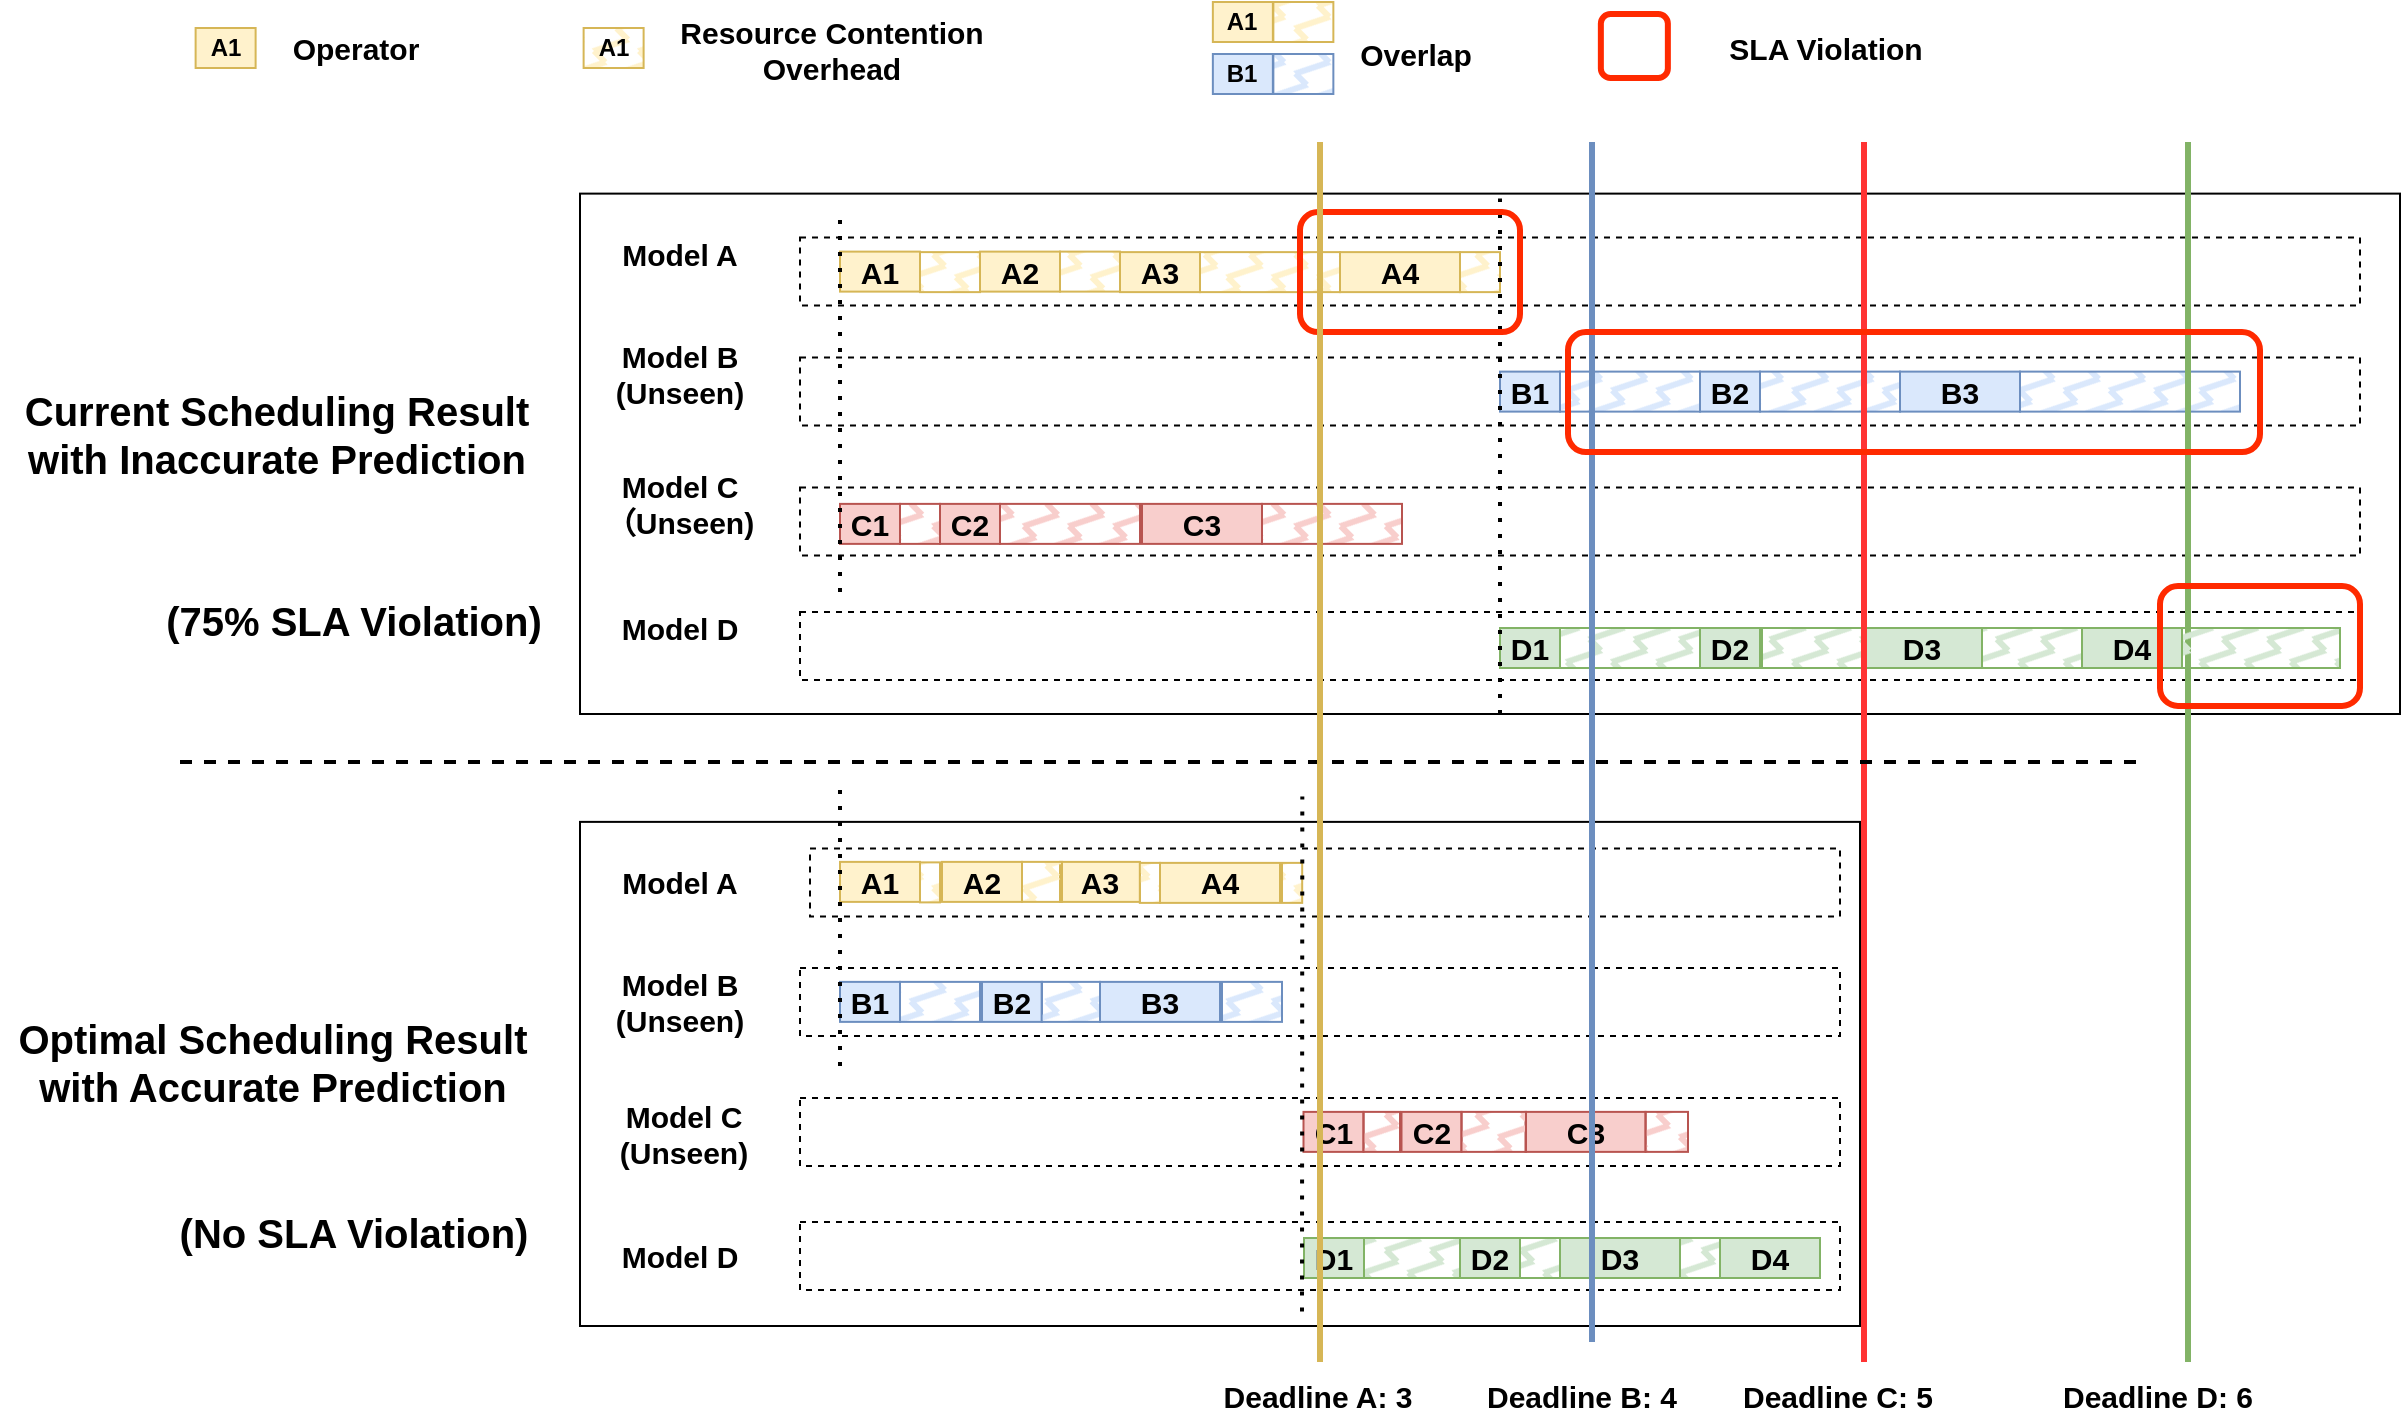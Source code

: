 <mxfile version="22.0.2" type="device">
  <diagram name="第 1 页" id="TXvhX6VAukvptAocqNGN">
    <mxGraphModel dx="2375" dy="902" grid="1" gridSize="10" guides="1" tooltips="1" connect="1" arrows="1" fold="1" page="1" pageScale="1" pageWidth="827" pageHeight="1169" math="0" shadow="0">
      <root>
        <mxCell id="0" />
        <mxCell id="1" parent="0" />
        <mxCell id="mOLojI1wZqAIwk1azhFG-13" value="A1" style="rounded=0;whiteSpace=wrap;html=1;fillColor=#fff2cc;strokeColor=#d6b656;shadow=0;glass=0;fillStyle=zigzag-line;fontStyle=1" parent="1" vertex="1">
          <mxGeometry x="-78.19" y="343" width="30" height="20" as="geometry" />
        </mxCell>
        <mxCell id="mOLojI1wZqAIwk1azhFG-14" value="A1" style="rounded=0;whiteSpace=wrap;html=1;fillColor=#fff2cc;strokeColor=#d6b656;fontStyle=1" parent="1" vertex="1">
          <mxGeometry x="-272.19" y="343" width="30" height="20" as="geometry" />
        </mxCell>
        <mxCell id="mOLojI1wZqAIwk1azhFG-15" value="&lt;font style=&quot;font-size: 15px;&quot;&gt;Overlap&lt;br&gt;&lt;/font&gt;" style="text;html=1;strokeColor=none;fillColor=none;align=center;verticalAlign=middle;whiteSpace=wrap;rounded=0;fontStyle=1" parent="1" vertex="1">
          <mxGeometry x="279" y="341" width="117.75" height="30" as="geometry" />
        </mxCell>
        <mxCell id="mOLojI1wZqAIwk1azhFG-16" value="&lt;font style=&quot;font-size: 15px;&quot;&gt;Operator&lt;/font&gt;" style="text;html=1;strokeColor=none;fillColor=none;align=center;verticalAlign=middle;whiteSpace=wrap;rounded=0;fontStyle=1" parent="1" vertex="1">
          <mxGeometry x="-242.19" y="338" width="100" height="30" as="geometry" />
        </mxCell>
        <mxCell id="aFEut-Nw3Kqnz-RKJ25N-1" value="" style="rounded=0;whiteSpace=wrap;html=1;fontStyle=1" parent="1" vertex="1">
          <mxGeometry x="-80" y="425.81" width="910" height="260.19" as="geometry" />
        </mxCell>
        <mxCell id="aFEut-Nw3Kqnz-RKJ25N-3" value="&lt;font style=&quot;font-size: 15px;&quot;&gt;Model A&lt;/font&gt;" style="text;html=1;strokeColor=none;fillColor=none;align=center;verticalAlign=middle;whiteSpace=wrap;rounded=0;fontStyle=1" parent="1" vertex="1">
          <mxGeometry x="-80" y="441.06" width="100" height="30" as="geometry" />
        </mxCell>
        <mxCell id="aFEut-Nw3Kqnz-RKJ25N-4" value="&lt;font style=&quot;font-size: 15px;&quot;&gt;Model B&lt;br&gt;(Unseen)&lt;br&gt;&lt;/font&gt;" style="text;html=1;strokeColor=none;fillColor=none;align=center;verticalAlign=middle;whiteSpace=wrap;rounded=0;fontStyle=1" parent="1" vertex="1">
          <mxGeometry x="-80" y="500.81" width="100" height="30" as="geometry" />
        </mxCell>
        <mxCell id="aFEut-Nw3Kqnz-RKJ25N-5" value="" style="rounded=0;whiteSpace=wrap;html=1;dashed=1;fontStyle=1;strokeColor=default;strokeWidth=1;" parent="1" vertex="1">
          <mxGeometry x="30" y="507.81" width="780" height="34" as="geometry" />
        </mxCell>
        <mxCell id="aFEut-Nw3Kqnz-RKJ25N-6" value="" style="rounded=0;whiteSpace=wrap;html=1;dashed=1;fontStyle=1;strokeColor=default;strokeWidth=1;" parent="1" vertex="1">
          <mxGeometry x="30" y="447.81" width="780" height="34" as="geometry" />
        </mxCell>
        <mxCell id="aFEut-Nw3Kqnz-RKJ25N-7" value="&lt;font style=&quot;font-size: 15px;&quot;&gt;A1&lt;/font&gt;" style="rounded=0;whiteSpace=wrap;html=1;fillColor=#fff2cc;strokeColor=#d6b656;fontStyle=1" parent="1" vertex="1">
          <mxGeometry x="50" y="454.81" width="40" height="20" as="geometry" />
        </mxCell>
        <mxCell id="aFEut-Nw3Kqnz-RKJ25N-8" value="&lt;font style=&quot;font-size: 15px;&quot;&gt;A2&lt;/font&gt;" style="rounded=0;whiteSpace=wrap;html=1;fillColor=#fff2cc;strokeColor=#d6b656;fontStyle=1" parent="1" vertex="1">
          <mxGeometry x="120" y="454.81" width="40" height="20" as="geometry" />
        </mxCell>
        <mxCell id="aFEut-Nw3Kqnz-RKJ25N-9" value="&lt;font style=&quot;font-size: 15px;&quot;&gt;A3&lt;/font&gt;" style="rounded=0;whiteSpace=wrap;html=1;fillColor=#fff2cc;strokeColor=#d6b656;fontStyle=1" parent="1" vertex="1">
          <mxGeometry x="190" y="455.06" width="40" height="20" as="geometry" />
        </mxCell>
        <mxCell id="aFEut-Nw3Kqnz-RKJ25N-10" value="&lt;font style=&quot;font-size: 15px;&quot;&gt;A4&lt;/font&gt;" style="rounded=0;whiteSpace=wrap;html=1;fillColor=#fff2cc;strokeColor=#d6b656;fontStyle=1" parent="1" vertex="1">
          <mxGeometry x="300" y="455.06" width="60" height="20" as="geometry" />
        </mxCell>
        <mxCell id="aFEut-Nw3Kqnz-RKJ25N-17" value="" style="rounded=0;whiteSpace=wrap;html=1;fillColor=#fff2cc;strokeColor=#d6b656;shadow=0;glass=0;fillStyle=zigzag-line;fontStyle=1" parent="1" vertex="1">
          <mxGeometry x="90" y="455.06" width="30" height="20" as="geometry" />
        </mxCell>
        <mxCell id="aFEut-Nw3Kqnz-RKJ25N-18" value="" style="rounded=0;whiteSpace=wrap;html=1;fillColor=#fff2cc;strokeColor=#d6b656;fillStyle=zigzag-line;fontStyle=1" parent="1" vertex="1">
          <mxGeometry x="160" y="454.81" width="30" height="20" as="geometry" />
        </mxCell>
        <mxCell id="aFEut-Nw3Kqnz-RKJ25N-19" value="" style="rounded=0;whiteSpace=wrap;html=1;fillColor=#fff2cc;strokeColor=#d6b656;fillStyle=zigzag-line;fontStyle=1" parent="1" vertex="1">
          <mxGeometry x="230" y="455.06" width="70" height="20" as="geometry" />
        </mxCell>
        <mxCell id="aFEut-Nw3Kqnz-RKJ25N-20" value="" style="rounded=0;whiteSpace=wrap;html=1;fillColor=#fff2cc;strokeColor=#d6b656;fillStyle=zigzag-line;fontStyle=1" parent="1" vertex="1">
          <mxGeometry x="360" y="455.06" width="20" height="20" as="geometry" />
        </mxCell>
        <mxCell id="aFEut-Nw3Kqnz-RKJ25N-34" value="&lt;font style=&quot;font-size: 20px;&quot;&gt;Current Scheduling Result with Inaccurate Prediction&lt;/font&gt;" style="text;html=1;strokeColor=none;fillColor=none;align=center;verticalAlign=middle;whiteSpace=wrap;rounded=0;rotation=0;fontStyle=1" parent="1" vertex="1">
          <mxGeometry x="-370" y="530.81" width="277" height="30" as="geometry" />
        </mxCell>
        <mxCell id="aFEut-Nw3Kqnz-RKJ25N-46" value="&lt;font style=&quot;font-size: 15px;&quot;&gt;Model C&lt;br&gt;（Unseen)&lt;br&gt;&lt;/font&gt;" style="text;html=1;strokeColor=none;fillColor=none;align=center;verticalAlign=middle;whiteSpace=wrap;rounded=0;fontStyle=1" parent="1" vertex="1">
          <mxGeometry x="-80" y="565.81" width="100" height="30" as="geometry" />
        </mxCell>
        <mxCell id="aFEut-Nw3Kqnz-RKJ25N-47" value="" style="rounded=0;whiteSpace=wrap;html=1;dashed=1;fontStyle=1" parent="1" vertex="1">
          <mxGeometry x="30" y="572.81" width="780" height="34" as="geometry" />
        </mxCell>
        <mxCell id="aFEut-Nw3Kqnz-RKJ25N-48" value="&lt;font style=&quot;font-size: 15px;&quot;&gt;C1&lt;/font&gt;" style="rounded=0;whiteSpace=wrap;html=1;fillColor=#f8cecc;strokeColor=#b85450;fontStyle=1" parent="1" vertex="1">
          <mxGeometry x="50" y="580.94" width="30" height="20" as="geometry" />
        </mxCell>
        <mxCell id="aFEut-Nw3Kqnz-RKJ25N-49" value="&lt;font style=&quot;font-size: 15px;&quot;&gt;C2&lt;/font&gt;" style="rounded=0;whiteSpace=wrap;html=1;fillColor=#f8cecc;strokeColor=#b85450;fontStyle=1" parent="1" vertex="1">
          <mxGeometry x="100" y="580.94" width="30" height="20" as="geometry" />
        </mxCell>
        <mxCell id="aFEut-Nw3Kqnz-RKJ25N-50" value="&lt;font style=&quot;font-size: 15px;&quot;&gt;C3&lt;/font&gt;" style="rounded=0;whiteSpace=wrap;html=1;fillColor=#f8cecc;strokeColor=#b85450;fontStyle=1" parent="1" vertex="1">
          <mxGeometry x="201" y="580.94" width="60" height="20" as="geometry" />
        </mxCell>
        <mxCell id="aFEut-Nw3Kqnz-RKJ25N-52" value="" style="rounded=0;whiteSpace=wrap;html=1;fillColor=#f8cecc;strokeColor=#b85450;fillStyle=zigzag-line;fontStyle=1" parent="1" vertex="1">
          <mxGeometry x="80" y="580.94" width="20" height="20" as="geometry" />
        </mxCell>
        <mxCell id="aFEut-Nw3Kqnz-RKJ25N-53" value="" style="rounded=0;whiteSpace=wrap;html=1;fillColor=#f8cecc;strokeColor=#b85450;fillStyle=zigzag-line;fontStyle=1" parent="1" vertex="1">
          <mxGeometry x="130" y="580.94" width="70" height="20" as="geometry" />
        </mxCell>
        <mxCell id="aFEut-Nw3Kqnz-RKJ25N-55" value="" style="rounded=0;whiteSpace=wrap;html=1;fillColor=#f8cecc;strokeColor=#b85450;fillStyle=zigzag-line;fontStyle=1" parent="1" vertex="1">
          <mxGeometry x="261" y="580.94" width="70" height="20" as="geometry" />
        </mxCell>
        <mxCell id="aFEut-Nw3Kqnz-RKJ25N-79" value="" style="rounded=0;whiteSpace=wrap;html=1;fontStyle=1" parent="1" vertex="1">
          <mxGeometry x="-80" y="739.94" width="640" height="252.06" as="geometry" />
        </mxCell>
        <mxCell id="aFEut-Nw3Kqnz-RKJ25N-81" value="&lt;font style=&quot;font-size: 15px;&quot;&gt;Model A&lt;/font&gt;" style="text;html=1;strokeColor=none;fillColor=none;align=center;verticalAlign=middle;whiteSpace=wrap;rounded=0;fontStyle=1" parent="1" vertex="1">
          <mxGeometry x="-80" y="755.19" width="100" height="30" as="geometry" />
        </mxCell>
        <mxCell id="aFEut-Nw3Kqnz-RKJ25N-82" value="&lt;font style=&quot;font-size: 15px;&quot;&gt;Model B&lt;br&gt;(Unseen)&lt;br&gt;&lt;/font&gt;" style="text;html=1;strokeColor=none;fillColor=none;align=center;verticalAlign=middle;whiteSpace=wrap;rounded=0;fontStyle=1" parent="1" vertex="1">
          <mxGeometry x="-80" y="814.94" width="100" height="30" as="geometry" />
        </mxCell>
        <mxCell id="aFEut-Nw3Kqnz-RKJ25N-83" value="" style="rounded=0;whiteSpace=wrap;html=1;dashed=1;fontStyle=1" parent="1" vertex="1">
          <mxGeometry x="30" y="812.94" width="520" height="34" as="geometry" />
        </mxCell>
        <mxCell id="aFEut-Nw3Kqnz-RKJ25N-84" value="" style="rounded=0;whiteSpace=wrap;html=1;dashed=1;fontStyle=1" parent="1" vertex="1">
          <mxGeometry x="35" y="753.19" width="515" height="34" as="geometry" />
        </mxCell>
        <mxCell id="aFEut-Nw3Kqnz-RKJ25N-85" value="&lt;font style=&quot;font-size: 15px;&quot;&gt;A1&lt;/font&gt;" style="rounded=0;whiteSpace=wrap;html=1;fillColor=#fff2cc;strokeColor=#d6b656;fontStyle=1" parent="1" vertex="1">
          <mxGeometry x="50" y="759.94" width="40" height="20" as="geometry" />
        </mxCell>
        <mxCell id="aFEut-Nw3Kqnz-RKJ25N-86" value="&lt;font style=&quot;font-size: 15px;&quot;&gt;A2&lt;/font&gt;" style="rounded=0;whiteSpace=wrap;html=1;fillColor=#fff2cc;strokeColor=#d6b656;fontStyle=1" parent="1" vertex="1">
          <mxGeometry x="101" y="759.94" width="40" height="20" as="geometry" />
        </mxCell>
        <mxCell id="aFEut-Nw3Kqnz-RKJ25N-87" value="&lt;font style=&quot;font-size: 15px;&quot;&gt;A3&lt;/font&gt;" style="rounded=0;whiteSpace=wrap;html=1;fillColor=#fff2cc;strokeColor=#d6b656;fontStyle=1" parent="1" vertex="1">
          <mxGeometry x="160" y="759.94" width="40" height="20" as="geometry" />
        </mxCell>
        <mxCell id="aFEut-Nw3Kqnz-RKJ25N-88" value="&lt;font style=&quot;font-size: 15px;&quot;&gt;A4&lt;/font&gt;" style="rounded=0;whiteSpace=wrap;html=1;fillColor=#fff2cc;strokeColor=#d6b656;fontStyle=1" parent="1" vertex="1">
          <mxGeometry x="210" y="760.44" width="60" height="20" as="geometry" />
        </mxCell>
        <mxCell id="aFEut-Nw3Kqnz-RKJ25N-89" value="&lt;font style=&quot;font-size: 15px;&quot;&gt;B1&lt;/font&gt;" style="rounded=0;whiteSpace=wrap;html=1;fillColor=#dae8fc;strokeColor=#6c8ebf;fontStyle=1" parent="1" vertex="1">
          <mxGeometry x="50" y="819.94" width="30" height="20" as="geometry" />
        </mxCell>
        <mxCell id="aFEut-Nw3Kqnz-RKJ25N-90" value="&lt;font style=&quot;font-size: 15px;&quot;&gt;B2&lt;/font&gt;" style="rounded=0;whiteSpace=wrap;html=1;fillColor=#dae8fc;strokeColor=#6c8ebf;fontStyle=1" parent="1" vertex="1">
          <mxGeometry x="121" y="819.94" width="30" height="20" as="geometry" />
        </mxCell>
        <mxCell id="aFEut-Nw3Kqnz-RKJ25N-91" value="&lt;font style=&quot;font-size: 15px;&quot;&gt;B3&lt;/font&gt;" style="rounded=0;whiteSpace=wrap;html=1;fillColor=#dae8fc;strokeColor=#6c8ebf;fontStyle=1" parent="1" vertex="1">
          <mxGeometry x="180" y="819.94" width="60" height="20" as="geometry" />
        </mxCell>
        <mxCell id="aFEut-Nw3Kqnz-RKJ25N-95" value="" style="rounded=0;whiteSpace=wrap;html=1;fillColor=#fff2cc;strokeColor=#d6b656;shadow=0;glass=0;fillStyle=zigzag-line;fontStyle=1" parent="1" vertex="1">
          <mxGeometry x="90" y="760.19" width="10" height="20" as="geometry" />
        </mxCell>
        <mxCell id="aFEut-Nw3Kqnz-RKJ25N-96" value="" style="rounded=0;whiteSpace=wrap;html=1;fillColor=#fff2cc;strokeColor=#d6b656;fillStyle=zigzag-line;fontStyle=1" parent="1" vertex="1">
          <mxGeometry x="141" y="759.94" width="20" height="20" as="geometry" />
        </mxCell>
        <mxCell id="aFEut-Nw3Kqnz-RKJ25N-97" value="" style="rounded=0;whiteSpace=wrap;html=1;fillColor=#fff2cc;strokeColor=#d6b656;fillStyle=zigzag-line;fontStyle=1" parent="1" vertex="1">
          <mxGeometry x="199.91" y="760.44" width="10.09" height="20" as="geometry" />
        </mxCell>
        <mxCell id="aFEut-Nw3Kqnz-RKJ25N-99" value="" style="rounded=0;whiteSpace=wrap;html=1;fillColor=#dae8fc;strokeColor=#6c8ebf;fillStyle=zigzag-line;fontStyle=1" parent="1" vertex="1">
          <mxGeometry x="80" y="819.94" width="40" height="20" as="geometry" />
        </mxCell>
        <mxCell id="aFEut-Nw3Kqnz-RKJ25N-100" value="" style="rounded=0;whiteSpace=wrap;html=1;fillColor=#dae8fc;strokeColor=#6c8ebf;fillStyle=zigzag-line;fontStyle=1" parent="1" vertex="1">
          <mxGeometry x="150.82" y="819.94" width="29.18" height="20" as="geometry" />
        </mxCell>
        <mxCell id="aFEut-Nw3Kqnz-RKJ25N-102" value="" style="rounded=0;whiteSpace=wrap;html=1;fillColor=#dae8fc;strokeColor=#6c8ebf;fillStyle=zigzag-line;fontStyle=1" parent="1" vertex="1">
          <mxGeometry x="241" y="819.94" width="30" height="20" as="geometry" />
        </mxCell>
        <mxCell id="aFEut-Nw3Kqnz-RKJ25N-110" value="&lt;font style=&quot;font-size: 20px;&quot;&gt;Optimal Scheduling Result with Accurate Prediction&lt;/font&gt;" style="text;html=1;strokeColor=none;fillColor=none;align=center;verticalAlign=middle;whiteSpace=wrap;rounded=0;rotation=0;fontStyle=1" parent="1" vertex="1">
          <mxGeometry x="-370" y="844.94" width="272.5" height="30" as="geometry" />
        </mxCell>
        <mxCell id="aFEut-Nw3Kqnz-RKJ25N-111" value="&lt;font style=&quot;font-size: 15px;&quot;&gt;Model C&lt;br&gt;(Unseen)&lt;br&gt;&lt;/font&gt;" style="text;html=1;strokeColor=none;fillColor=none;align=center;verticalAlign=middle;whiteSpace=wrap;rounded=0;fontStyle=1" parent="1" vertex="1">
          <mxGeometry x="-78" y="880.94" width="100" height="30" as="geometry" />
        </mxCell>
        <mxCell id="aFEut-Nw3Kqnz-RKJ25N-112" value="" style="rounded=0;whiteSpace=wrap;html=1;dashed=1;fontStyle=1" parent="1" vertex="1">
          <mxGeometry x="30" y="877.94" width="520" height="34" as="geometry" />
        </mxCell>
        <mxCell id="aFEut-Nw3Kqnz-RKJ25N-113" value="&lt;font style=&quot;font-size: 15px;&quot;&gt;C1&lt;/font&gt;" style="rounded=0;whiteSpace=wrap;html=1;fillColor=#f8cecc;strokeColor=#b85450;fontStyle=1" parent="1" vertex="1">
          <mxGeometry x="281.75" y="884.94" width="30" height="20" as="geometry" />
        </mxCell>
        <mxCell id="aFEut-Nw3Kqnz-RKJ25N-114" value="&lt;font style=&quot;font-size: 15px;&quot;&gt;C2&lt;/font&gt;" style="rounded=0;whiteSpace=wrap;html=1;fillColor=#f8cecc;strokeColor=#b85450;fontStyle=1" parent="1" vertex="1">
          <mxGeometry x="330.75" y="884.94" width="30" height="20" as="geometry" />
        </mxCell>
        <mxCell id="aFEut-Nw3Kqnz-RKJ25N-115" value="&lt;font style=&quot;font-size: 15px;&quot;&gt;C3&lt;/font&gt;" style="rounded=0;whiteSpace=wrap;html=1;fillColor=#f8cecc;strokeColor=#b85450;fontStyle=1" parent="1" vertex="1">
          <mxGeometry x="392.75" y="884.94" width="60" height="20" as="geometry" />
        </mxCell>
        <mxCell id="aFEut-Nw3Kqnz-RKJ25N-116" value="" style="rounded=0;whiteSpace=wrap;html=1;fillColor=#f8cecc;strokeColor=#b85450;fillStyle=zigzag-line;fontStyle=1" parent="1" vertex="1">
          <mxGeometry x="311.75" y="884.94" width="18.25" height="20" as="geometry" />
        </mxCell>
        <mxCell id="aFEut-Nw3Kqnz-RKJ25N-117" value="" style="rounded=0;whiteSpace=wrap;html=1;fillColor=#f8cecc;strokeColor=#b85450;fillStyle=zigzag-line;fontStyle=1" parent="1" vertex="1">
          <mxGeometry x="360.75" y="884.94" width="32.25" height="20" as="geometry" />
        </mxCell>
        <mxCell id="aFEut-Nw3Kqnz-RKJ25N-118" value="" style="rounded=0;whiteSpace=wrap;html=1;fillColor=#f8cecc;strokeColor=#b85450;fillStyle=zigzag-line;fontStyle=1" parent="1" vertex="1">
          <mxGeometry x="452.82" y="884.94" width="21.18" height="20" as="geometry" />
        </mxCell>
        <mxCell id="1enAks9yBNtXk0IQrdcj-2" value="A1" style="rounded=0;whiteSpace=wrap;html=1;fillColor=#fff2cc;strokeColor=#d6b656;fontStyle=1" parent="1" vertex="1">
          <mxGeometry x="236.43" y="330" width="30" height="20" as="geometry" />
        </mxCell>
        <mxCell id="1enAks9yBNtXk0IQrdcj-4" value="B1" style="rounded=0;whiteSpace=wrap;html=1;fillColor=#dae8fc;strokeColor=#6c8ebf;fontStyle=1" parent="1" vertex="1">
          <mxGeometry x="236.43" y="356.0" width="30" height="20" as="geometry" />
        </mxCell>
        <mxCell id="1enAks9yBNtXk0IQrdcj-5" value="" style="rounded=0;whiteSpace=wrap;html=1;fillColor=#fff2cc;strokeColor=#d6b656;shadow=0;glass=0;fillStyle=zigzag-line;fontStyle=1" parent="1" vertex="1">
          <mxGeometry x="266.68" y="330" width="30" height="20" as="geometry" />
        </mxCell>
        <mxCell id="1enAks9yBNtXk0IQrdcj-7" value="" style="rounded=0;whiteSpace=wrap;html=1;fillColor=#dae8fc;strokeColor=#6c8ebf;fillStyle=zigzag-line;fontStyle=1" parent="1" vertex="1">
          <mxGeometry x="266.68" y="356" width="30" height="20" as="geometry" />
        </mxCell>
        <mxCell id="1enAks9yBNtXk0IQrdcj-8" value="&lt;font style=&quot;font-size: 15px;&quot;&gt;Resource Contention Overhead&lt;/font&gt;" style="text;html=1;strokeColor=none;fillColor=none;align=center;verticalAlign=middle;whiteSpace=wrap;rounded=0;fontStyle=1" parent="1" vertex="1">
          <mxGeometry x="-38.19" y="339" width="167.5" height="30" as="geometry" />
        </mxCell>
        <mxCell id="URHiBeIzrlBPaXmU1U8u-2" value="&lt;font style=&quot;font-size: 15px;&quot;&gt;Deadline A: 3&lt;br&gt;&lt;/font&gt;" style="text;html=1;strokeColor=none;fillColor=none;align=center;verticalAlign=middle;whiteSpace=wrap;rounded=0;fontStyle=1" parent="1" vertex="1">
          <mxGeometry x="230" y="1012" width="117.75" height="30" as="geometry" />
        </mxCell>
        <mxCell id="9vteJf4cT2fO9NjOlLXd-23" value="&lt;font style=&quot;font-size: 15px;&quot;&gt;Model D&lt;/font&gt;" style="text;html=1;strokeColor=none;fillColor=none;align=center;verticalAlign=middle;whiteSpace=wrap;rounded=0;fontStyle=1" parent="1" vertex="1">
          <mxGeometry x="-80" y="628" width="100" height="30" as="geometry" />
        </mxCell>
        <mxCell id="9vteJf4cT2fO9NjOlLXd-24" value="" style="rounded=0;whiteSpace=wrap;html=1;dashed=1;fontStyle=1;strokeColor=default;strokeWidth=1;" parent="1" vertex="1">
          <mxGeometry x="30" y="635" width="780" height="34" as="geometry" />
        </mxCell>
        <mxCell id="9vteJf4cT2fO9NjOlLXd-32" value="&lt;font style=&quot;font-size: 15px;&quot;&gt;D1&lt;/font&gt;" style="rounded=0;whiteSpace=wrap;html=1;fillColor=#d5e8d4;strokeColor=#82b366;fontStyle=1" parent="1" vertex="1">
          <mxGeometry x="380" y="643" width="30" height="20" as="geometry" />
        </mxCell>
        <mxCell id="9vteJf4cT2fO9NjOlLXd-33" value="&lt;font style=&quot;font-size: 15px;&quot;&gt;D2&lt;/font&gt;" style="rounded=0;whiteSpace=wrap;html=1;fillColor=#d5e8d4;strokeColor=#82b366;fontStyle=1" parent="1" vertex="1">
          <mxGeometry x="480" y="643" width="30" height="20" as="geometry" />
        </mxCell>
        <mxCell id="9vteJf4cT2fO9NjOlLXd-34" value="&lt;font style=&quot;font-size: 15px;&quot;&gt;D3&lt;/font&gt;" style="rounded=0;whiteSpace=wrap;html=1;fillColor=#d5e8d4;strokeColor=#82b366;fontStyle=1" parent="1" vertex="1">
          <mxGeometry x="561" y="643" width="60" height="20" as="geometry" />
        </mxCell>
        <mxCell id="9vteJf4cT2fO9NjOlLXd-35" value="&lt;font style=&quot;font-size: 15px;&quot;&gt;D4&lt;/font&gt;" style="rounded=0;whiteSpace=wrap;html=1;fillColor=#d5e8d4;strokeColor=#82b366;fontStyle=1" parent="1" vertex="1">
          <mxGeometry x="671" y="643" width="50" height="20" as="geometry" />
        </mxCell>
        <mxCell id="9vteJf4cT2fO9NjOlLXd-36" value="" style="rounded=0;whiteSpace=wrap;html=1;fillColor=#d5e8d4;strokeColor=#82b366;fillStyle=zigzag-line;fontStyle=1" parent="1" vertex="1">
          <mxGeometry x="410" y="643" width="70" height="20" as="geometry" />
        </mxCell>
        <mxCell id="9vteJf4cT2fO9NjOlLXd-37" value="" style="rounded=0;whiteSpace=wrap;html=1;fillColor=#d5e8d4;strokeColor=#82b366;fillStyle=zigzag-line;fontStyle=1" parent="1" vertex="1">
          <mxGeometry x="511" y="643" width="50" height="20" as="geometry" />
        </mxCell>
        <mxCell id="9vteJf4cT2fO9NjOlLXd-38" value="" style="rounded=0;whiteSpace=wrap;html=1;fillColor=#d5e8d4;strokeColor=#82b366;fillStyle=zigzag-line;fontStyle=1" parent="1" vertex="1">
          <mxGeometry x="621" y="643" width="50" height="20" as="geometry" />
        </mxCell>
        <mxCell id="9vteJf4cT2fO9NjOlLXd-39" value="&lt;font style=&quot;font-size: 15px;&quot;&gt;B1&lt;/font&gt;" style="rounded=0;whiteSpace=wrap;html=1;fillColor=#dae8fc;strokeColor=#6c8ebf;fontStyle=1" parent="1" vertex="1">
          <mxGeometry x="380" y="514.81" width="30" height="20" as="geometry" />
        </mxCell>
        <mxCell id="9vteJf4cT2fO9NjOlLXd-40" value="&lt;font style=&quot;font-size: 15px;&quot;&gt;B2&lt;/font&gt;" style="rounded=0;whiteSpace=wrap;html=1;fillColor=#dae8fc;strokeColor=#6c8ebf;fontStyle=1" parent="1" vertex="1">
          <mxGeometry x="480" y="514.81" width="30" height="20" as="geometry" />
        </mxCell>
        <mxCell id="9vteJf4cT2fO9NjOlLXd-41" value="&lt;font style=&quot;font-size: 15px;&quot;&gt;B3&lt;/font&gt;" style="rounded=0;whiteSpace=wrap;html=1;fillColor=#dae8fc;strokeColor=#6c8ebf;fontStyle=1" parent="1" vertex="1">
          <mxGeometry x="580" y="514.81" width="60" height="20" as="geometry" />
        </mxCell>
        <mxCell id="9vteJf4cT2fO9NjOlLXd-42" value="" style="rounded=0;whiteSpace=wrap;html=1;fillColor=#dae8fc;strokeColor=#6c8ebf;fillStyle=zigzag-line;fontStyle=1" parent="1" vertex="1">
          <mxGeometry x="410" y="514.81" width="70" height="20" as="geometry" />
        </mxCell>
        <mxCell id="9vteJf4cT2fO9NjOlLXd-43" value="" style="rounded=0;whiteSpace=wrap;html=1;fillColor=#dae8fc;strokeColor=#6c8ebf;fillStyle=zigzag-line;fontStyle=1" parent="1" vertex="1">
          <mxGeometry x="510" y="514.81" width="70" height="20" as="geometry" />
        </mxCell>
        <mxCell id="9vteJf4cT2fO9NjOlLXd-44" value="" style="rounded=0;whiteSpace=wrap;html=1;fillColor=#dae8fc;strokeColor=#6c8ebf;fillStyle=zigzag-line;fontStyle=1" parent="1" vertex="1">
          <mxGeometry x="640" y="514.81" width="110" height="20" as="geometry" />
        </mxCell>
        <mxCell id="9vteJf4cT2fO9NjOlLXd-45" value="&lt;font style=&quot;font-size: 15px;&quot;&gt;Model D&lt;/font&gt;" style="text;html=1;strokeColor=none;fillColor=none;align=center;verticalAlign=middle;whiteSpace=wrap;rounded=0;fontStyle=1" parent="1" vertex="1">
          <mxGeometry x="-80" y="942" width="100" height="30" as="geometry" />
        </mxCell>
        <mxCell id="9vteJf4cT2fO9NjOlLXd-46" value="" style="rounded=0;whiteSpace=wrap;html=1;dashed=1;fontStyle=1" parent="1" vertex="1">
          <mxGeometry x="30" y="940" width="520" height="34" as="geometry" />
        </mxCell>
        <mxCell id="9vteJf4cT2fO9NjOlLXd-47" value="&lt;font style=&quot;font-size: 15px;&quot;&gt;D1&lt;/font&gt;" style="rounded=0;whiteSpace=wrap;html=1;fillColor=#d5e8d4;strokeColor=#82b366;fontStyle=1" parent="1" vertex="1">
          <mxGeometry x="282" y="948" width="30" height="20" as="geometry" />
        </mxCell>
        <mxCell id="9vteJf4cT2fO9NjOlLXd-48" value="&lt;font style=&quot;font-size: 15px;&quot;&gt;D2&lt;/font&gt;" style="rounded=0;whiteSpace=wrap;html=1;fillColor=#d5e8d4;strokeColor=#82b366;fontStyle=1" parent="1" vertex="1">
          <mxGeometry x="360" y="948" width="30" height="20" as="geometry" />
        </mxCell>
        <mxCell id="9vteJf4cT2fO9NjOlLXd-49" value="&lt;font style=&quot;font-size: 15px;&quot;&gt;D3&lt;/font&gt;" style="rounded=0;whiteSpace=wrap;html=1;fillColor=#d5e8d4;strokeColor=#82b366;fontStyle=1" parent="1" vertex="1">
          <mxGeometry x="410" y="948" width="60" height="20" as="geometry" />
        </mxCell>
        <mxCell id="9vteJf4cT2fO9NjOlLXd-50" value="&lt;font style=&quot;font-size: 15px;&quot;&gt;D4&lt;/font&gt;" style="rounded=0;whiteSpace=wrap;html=1;fillColor=#d5e8d4;strokeColor=#82b366;fontStyle=1" parent="1" vertex="1">
          <mxGeometry x="490" y="948" width="50" height="20" as="geometry" />
        </mxCell>
        <mxCell id="9vteJf4cT2fO9NjOlLXd-51" value="" style="rounded=0;whiteSpace=wrap;html=1;fillColor=#d5e8d4;strokeColor=#82b366;fillStyle=zigzag-line;fontStyle=1" parent="1" vertex="1">
          <mxGeometry x="312" y="948" width="48" height="20" as="geometry" />
        </mxCell>
        <mxCell id="9vteJf4cT2fO9NjOlLXd-52" value="" style="rounded=0;whiteSpace=wrap;html=1;fillColor=#d5e8d4;strokeColor=#82b366;fillStyle=zigzag-line;fontStyle=1" parent="1" vertex="1">
          <mxGeometry x="390" y="948" width="20" height="20" as="geometry" />
        </mxCell>
        <mxCell id="9vteJf4cT2fO9NjOlLXd-53" value="" style="rounded=0;whiteSpace=wrap;html=1;fillColor=#d5e8d4;strokeColor=#82b366;fillStyle=zigzag-line;fontStyle=1" parent="1" vertex="1">
          <mxGeometry x="470" y="948" width="20" height="20" as="geometry" />
        </mxCell>
        <mxCell id="9vteJf4cT2fO9NjOlLXd-55" value="" style="rounded=0;whiteSpace=wrap;html=1;fillColor=#fff2cc;strokeColor=#d6b656;fillStyle=zigzag-line;fontStyle=1" parent="1" vertex="1">
          <mxGeometry x="271" y="760.44" width="10.09" height="20" as="geometry" />
        </mxCell>
        <mxCell id="9vteJf4cT2fO9NjOlLXd-57" value="" style="endArrow=none;dashed=1;html=1;dashPattern=1 3;strokeWidth=2;rounded=0;" parent="1" edge="1">
          <mxGeometry width="50" height="50" relative="1" as="geometry">
            <mxPoint x="50" y="862" as="sourcePoint" />
            <mxPoint x="50" y="722.25" as="targetPoint" />
          </mxGeometry>
        </mxCell>
        <mxCell id="9vteJf4cT2fO9NjOlLXd-58" value="" style="endArrow=none;dashed=1;html=1;dashPattern=1 3;strokeWidth=2;rounded=0;entryX=0.546;entryY=1.167;entryDx=0;entryDy=0;entryPerimeter=0;" parent="1" edge="1">
          <mxGeometry width="50" height="50" relative="1" as="geometry">
            <mxPoint x="281" y="984.69" as="sourcePoint" />
            <mxPoint x="281.16" y="727.2" as="targetPoint" />
          </mxGeometry>
        </mxCell>
        <mxCell id="9vteJf4cT2fO9NjOlLXd-59" value="" style="endArrow=none;dashed=1;html=1;dashPattern=1 3;strokeWidth=2;rounded=0;" parent="1" edge="1">
          <mxGeometry width="50" height="50" relative="1" as="geometry">
            <mxPoint x="50" y="625" as="sourcePoint" />
            <mxPoint x="50" y="435" as="targetPoint" />
          </mxGeometry>
        </mxCell>
        <mxCell id="9vteJf4cT2fO9NjOlLXd-61" value="" style="endArrow=none;dashed=1;html=1;dashPattern=1 3;strokeWidth=2;rounded=0;entryX=0.546;entryY=1.167;entryDx=0;entryDy=0;entryPerimeter=0;" parent="1" edge="1">
          <mxGeometry width="50" height="50" relative="1" as="geometry">
            <mxPoint x="380" y="686" as="sourcePoint" />
            <mxPoint x="380" y="428.31" as="targetPoint" />
          </mxGeometry>
        </mxCell>
        <mxCell id="URHiBeIzrlBPaXmU1U8u-1" value="" style="endArrow=none;html=1;rounded=0;strokeWidth=3;strokeColor=#FF3333;" parent="1" edge="1">
          <mxGeometry width="50" height="50" relative="1" as="geometry">
            <mxPoint x="562" y="1010" as="sourcePoint" />
            <mxPoint x="562" y="400" as="targetPoint" />
          </mxGeometry>
        </mxCell>
        <mxCell id="9vteJf4cT2fO9NjOlLXd-21" value="" style="endArrow=none;html=1;rounded=0;strokeWidth=3;strokeColor=#6c8ebf;fillColor=#dae8fc;" parent="1" edge="1">
          <mxGeometry width="50" height="50" relative="1" as="geometry">
            <mxPoint x="426" y="1000" as="sourcePoint" />
            <mxPoint x="426" y="400" as="targetPoint" />
          </mxGeometry>
        </mxCell>
        <mxCell id="9vteJf4cT2fO9NjOlLXd-22" value="" style="endArrow=none;html=1;rounded=0;strokeWidth=3;strokeColor=#82b366;fillColor=#d5e8d4;" parent="1" edge="1">
          <mxGeometry width="50" height="50" relative="1" as="geometry">
            <mxPoint x="724" y="1010" as="sourcePoint" />
            <mxPoint x="724" y="400" as="targetPoint" />
          </mxGeometry>
        </mxCell>
        <mxCell id="9vteJf4cT2fO9NjOlLXd-63" value="&lt;font style=&quot;font-size: 15px;&quot;&gt;Deadline C: 5&lt;br&gt;&lt;/font&gt;" style="text;html=1;strokeColor=none;fillColor=none;align=center;verticalAlign=middle;whiteSpace=wrap;rounded=0;fontStyle=1" parent="1" vertex="1">
          <mxGeometry x="490" y="1012" width="117.75" height="30" as="geometry" />
        </mxCell>
        <mxCell id="9vteJf4cT2fO9NjOlLXd-64" value="&lt;font style=&quot;font-size: 15px;&quot;&gt;Deadline D: 6&lt;br&gt;&lt;/font&gt;" style="text;html=1;strokeColor=none;fillColor=none;align=center;verticalAlign=middle;whiteSpace=wrap;rounded=0;fontStyle=1" parent="1" vertex="1">
          <mxGeometry x="650" y="1012" width="117.75" height="30" as="geometry" />
        </mxCell>
        <mxCell id="9vteJf4cT2fO9NjOlLXd-65" value="&lt;font style=&quot;font-size: 15px;&quot;&gt;Deadline B: 4&lt;br&gt;&lt;/font&gt;" style="text;html=1;strokeColor=none;fillColor=none;align=center;verticalAlign=middle;whiteSpace=wrap;rounded=0;fontStyle=1" parent="1" vertex="1">
          <mxGeometry x="362.25" y="1012" width="117.75" height="30" as="geometry" />
        </mxCell>
        <mxCell id="9vteJf4cT2fO9NjOlLXd-77" value="" style="endArrow=none;html=1;rounded=0;dashed=1;strokeWidth=2;" parent="1" edge="1">
          <mxGeometry width="50" height="50" relative="1" as="geometry">
            <mxPoint x="-280" y="710" as="sourcePoint" />
            <mxPoint x="700" y="710" as="targetPoint" />
          </mxGeometry>
        </mxCell>
        <mxCell id="9vteJf4cT2fO9NjOlLXd-78" value="" style="rounded=1;whiteSpace=wrap;html=1;fillColor=none;strokeColor=#FF2A00;strokeWidth=3;points=[];" parent="1" vertex="1">
          <mxGeometry x="280" y="435.06" width="110" height="60" as="geometry" />
        </mxCell>
        <mxCell id="9vteJf4cT2fO9NjOlLXd-20" value="" style="endArrow=none;html=1;strokeWidth=3;strokeColor=#d6b656;fillColor=#fff2cc;jumpStyle=none;rounded=0;" parent="1" edge="1">
          <mxGeometry width="50" height="50" relative="1" as="geometry">
            <mxPoint x="290" y="1010" as="sourcePoint" />
            <mxPoint x="290" y="400" as="targetPoint" />
          </mxGeometry>
        </mxCell>
        <mxCell id="9vteJf4cT2fO9NjOlLXd-83" value="" style="rounded=1;whiteSpace=wrap;html=1;fillColor=none;strokeColor=#FF2A00;strokeWidth=3;points=[];" parent="1" vertex="1">
          <mxGeometry x="414" y="495.06" width="346" height="60" as="geometry" />
        </mxCell>
        <mxCell id="9vteJf4cT2fO9NjOlLXd-85" value="" style="rounded=1;whiteSpace=wrap;html=1;fillColor=none;strokeColor=#FF2A00;strokeWidth=3;points=[];" parent="1" vertex="1">
          <mxGeometry x="430.43" y="336" width="33.5" height="32" as="geometry" />
        </mxCell>
        <mxCell id="9vteJf4cT2fO9NjOlLXd-86" value="&lt;font style=&quot;font-size: 15px;&quot;&gt;SLA Violation&lt;br&gt;&lt;/font&gt;" style="text;html=1;strokeColor=none;fillColor=none;align=center;verticalAlign=middle;whiteSpace=wrap;rounded=0;fontStyle=1" parent="1" vertex="1">
          <mxGeometry x="484.43" y="338" width="117.75" height="30" as="geometry" />
        </mxCell>
        <mxCell id="9vteJf4cT2fO9NjOlLXd-88" value="&lt;font style=&quot;font-size: 20px;&quot;&gt;(No SLA Violation)&lt;/font&gt;" style="text;html=1;strokeColor=none;fillColor=none;align=center;verticalAlign=middle;whiteSpace=wrap;rounded=0;rotation=0;fontStyle=1" parent="1" vertex="1">
          <mxGeometry x="-298" y="930" width="210" height="30" as="geometry" />
        </mxCell>
        <mxCell id="9vteJf4cT2fO9NjOlLXd-89" value="&lt;font style=&quot;font-size: 20px;&quot;&gt;(75% SLA Violation)&lt;/font&gt;" style="text;html=1;strokeColor=none;fillColor=none;align=center;verticalAlign=middle;whiteSpace=wrap;rounded=0;rotation=0;fontStyle=1" parent="1" vertex="1">
          <mxGeometry x="-298" y="624" width="210" height="30" as="geometry" />
        </mxCell>
        <mxCell id="kdyFymqt3PN262G9pU9j-2" value="" style="rounded=0;whiteSpace=wrap;html=1;fillColor=#d5e8d4;strokeColor=#82b366;fillStyle=zigzag-line;fontStyle=1" parent="1" vertex="1">
          <mxGeometry x="721" y="643" width="79" height="20" as="geometry" />
        </mxCell>
        <mxCell id="Ii98x0oI9SETLwAOHH_v-1" value="" style="rounded=1;whiteSpace=wrap;html=1;fillColor=none;strokeColor=#FF2A00;strokeWidth=3;points=[];" parent="1" vertex="1">
          <mxGeometry x="710" y="622" width="100" height="60" as="geometry" />
        </mxCell>
      </root>
    </mxGraphModel>
  </diagram>
</mxfile>
